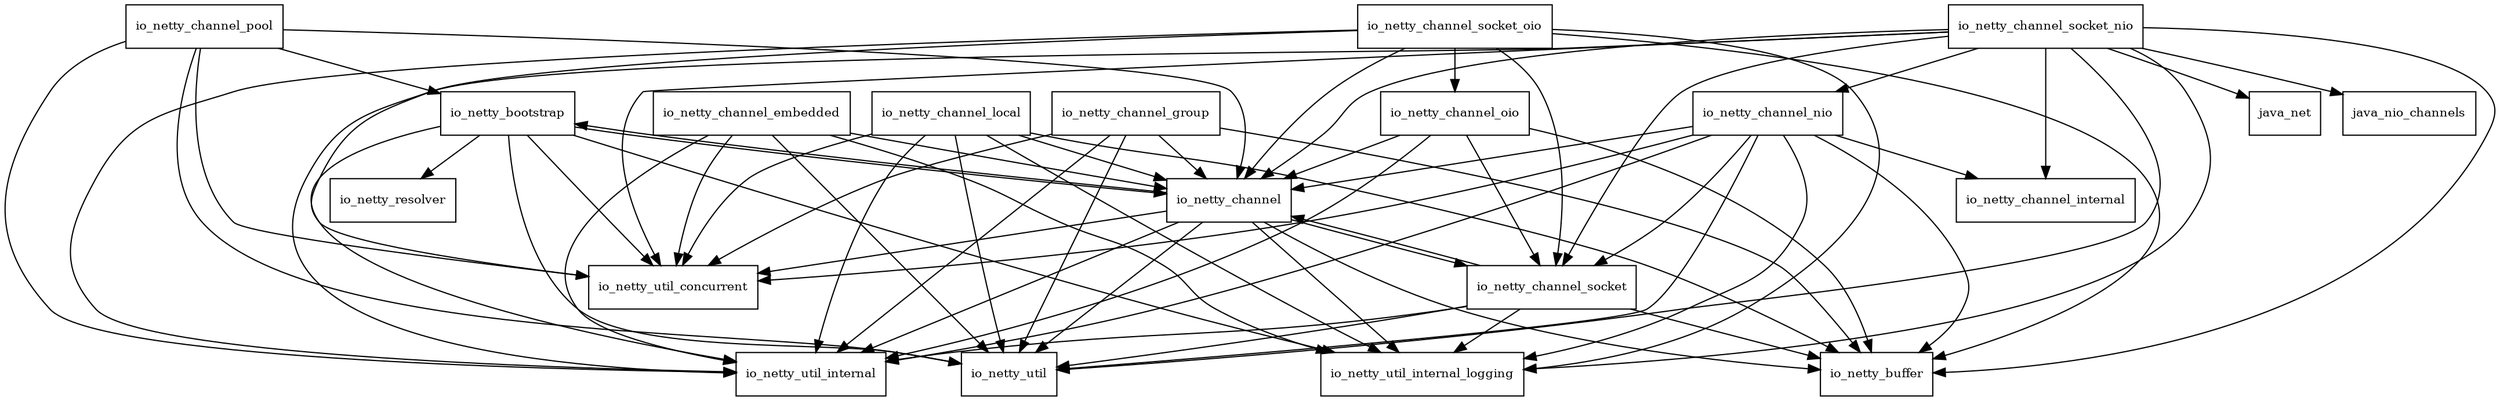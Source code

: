 digraph netty_transport_4_1_33_Final_package_dependencies {
  node [shape = box, fontsize=10.0];
  io_netty_bootstrap -> io_netty_channel;
  io_netty_bootstrap -> io_netty_resolver;
  io_netty_bootstrap -> io_netty_util;
  io_netty_bootstrap -> io_netty_util_concurrent;
  io_netty_bootstrap -> io_netty_util_internal;
  io_netty_bootstrap -> io_netty_util_internal_logging;
  io_netty_channel -> io_netty_bootstrap;
  io_netty_channel -> io_netty_buffer;
  io_netty_channel -> io_netty_channel_socket;
  io_netty_channel -> io_netty_util;
  io_netty_channel -> io_netty_util_concurrent;
  io_netty_channel -> io_netty_util_internal;
  io_netty_channel -> io_netty_util_internal_logging;
  io_netty_channel_embedded -> io_netty_channel;
  io_netty_channel_embedded -> io_netty_util;
  io_netty_channel_embedded -> io_netty_util_concurrent;
  io_netty_channel_embedded -> io_netty_util_internal;
  io_netty_channel_embedded -> io_netty_util_internal_logging;
  io_netty_channel_group -> io_netty_buffer;
  io_netty_channel_group -> io_netty_channel;
  io_netty_channel_group -> io_netty_util;
  io_netty_channel_group -> io_netty_util_concurrent;
  io_netty_channel_group -> io_netty_util_internal;
  io_netty_channel_local -> io_netty_buffer;
  io_netty_channel_local -> io_netty_channel;
  io_netty_channel_local -> io_netty_util;
  io_netty_channel_local -> io_netty_util_concurrent;
  io_netty_channel_local -> io_netty_util_internal;
  io_netty_channel_local -> io_netty_util_internal_logging;
  io_netty_channel_nio -> io_netty_buffer;
  io_netty_channel_nio -> io_netty_channel;
  io_netty_channel_nio -> io_netty_channel_internal;
  io_netty_channel_nio -> io_netty_channel_socket;
  io_netty_channel_nio -> io_netty_util;
  io_netty_channel_nio -> io_netty_util_concurrent;
  io_netty_channel_nio -> io_netty_util_internal;
  io_netty_channel_nio -> io_netty_util_internal_logging;
  io_netty_channel_oio -> io_netty_buffer;
  io_netty_channel_oio -> io_netty_channel;
  io_netty_channel_oio -> io_netty_channel_socket;
  io_netty_channel_oio -> io_netty_util_internal;
  io_netty_channel_pool -> io_netty_bootstrap;
  io_netty_channel_pool -> io_netty_channel;
  io_netty_channel_pool -> io_netty_util;
  io_netty_channel_pool -> io_netty_util_concurrent;
  io_netty_channel_pool -> io_netty_util_internal;
  io_netty_channel_socket -> io_netty_buffer;
  io_netty_channel_socket -> io_netty_channel;
  io_netty_channel_socket -> io_netty_util;
  io_netty_channel_socket -> io_netty_util_internal;
  io_netty_channel_socket -> io_netty_util_internal_logging;
  io_netty_channel_socket_nio -> io_netty_buffer;
  io_netty_channel_socket_nio -> io_netty_channel;
  io_netty_channel_socket_nio -> io_netty_channel_internal;
  io_netty_channel_socket_nio -> io_netty_channel_nio;
  io_netty_channel_socket_nio -> io_netty_channel_socket;
  io_netty_channel_socket_nio -> io_netty_util;
  io_netty_channel_socket_nio -> io_netty_util_concurrent;
  io_netty_channel_socket_nio -> io_netty_util_internal;
  io_netty_channel_socket_nio -> io_netty_util_internal_logging;
  io_netty_channel_socket_nio -> java_net;
  io_netty_channel_socket_nio -> java_nio_channels;
  io_netty_channel_socket_oio -> io_netty_buffer;
  io_netty_channel_socket_oio -> io_netty_channel;
  io_netty_channel_socket_oio -> io_netty_channel_oio;
  io_netty_channel_socket_oio -> io_netty_channel_socket;
  io_netty_channel_socket_oio -> io_netty_util_concurrent;
  io_netty_channel_socket_oio -> io_netty_util_internal;
  io_netty_channel_socket_oio -> io_netty_util_internal_logging;
}

